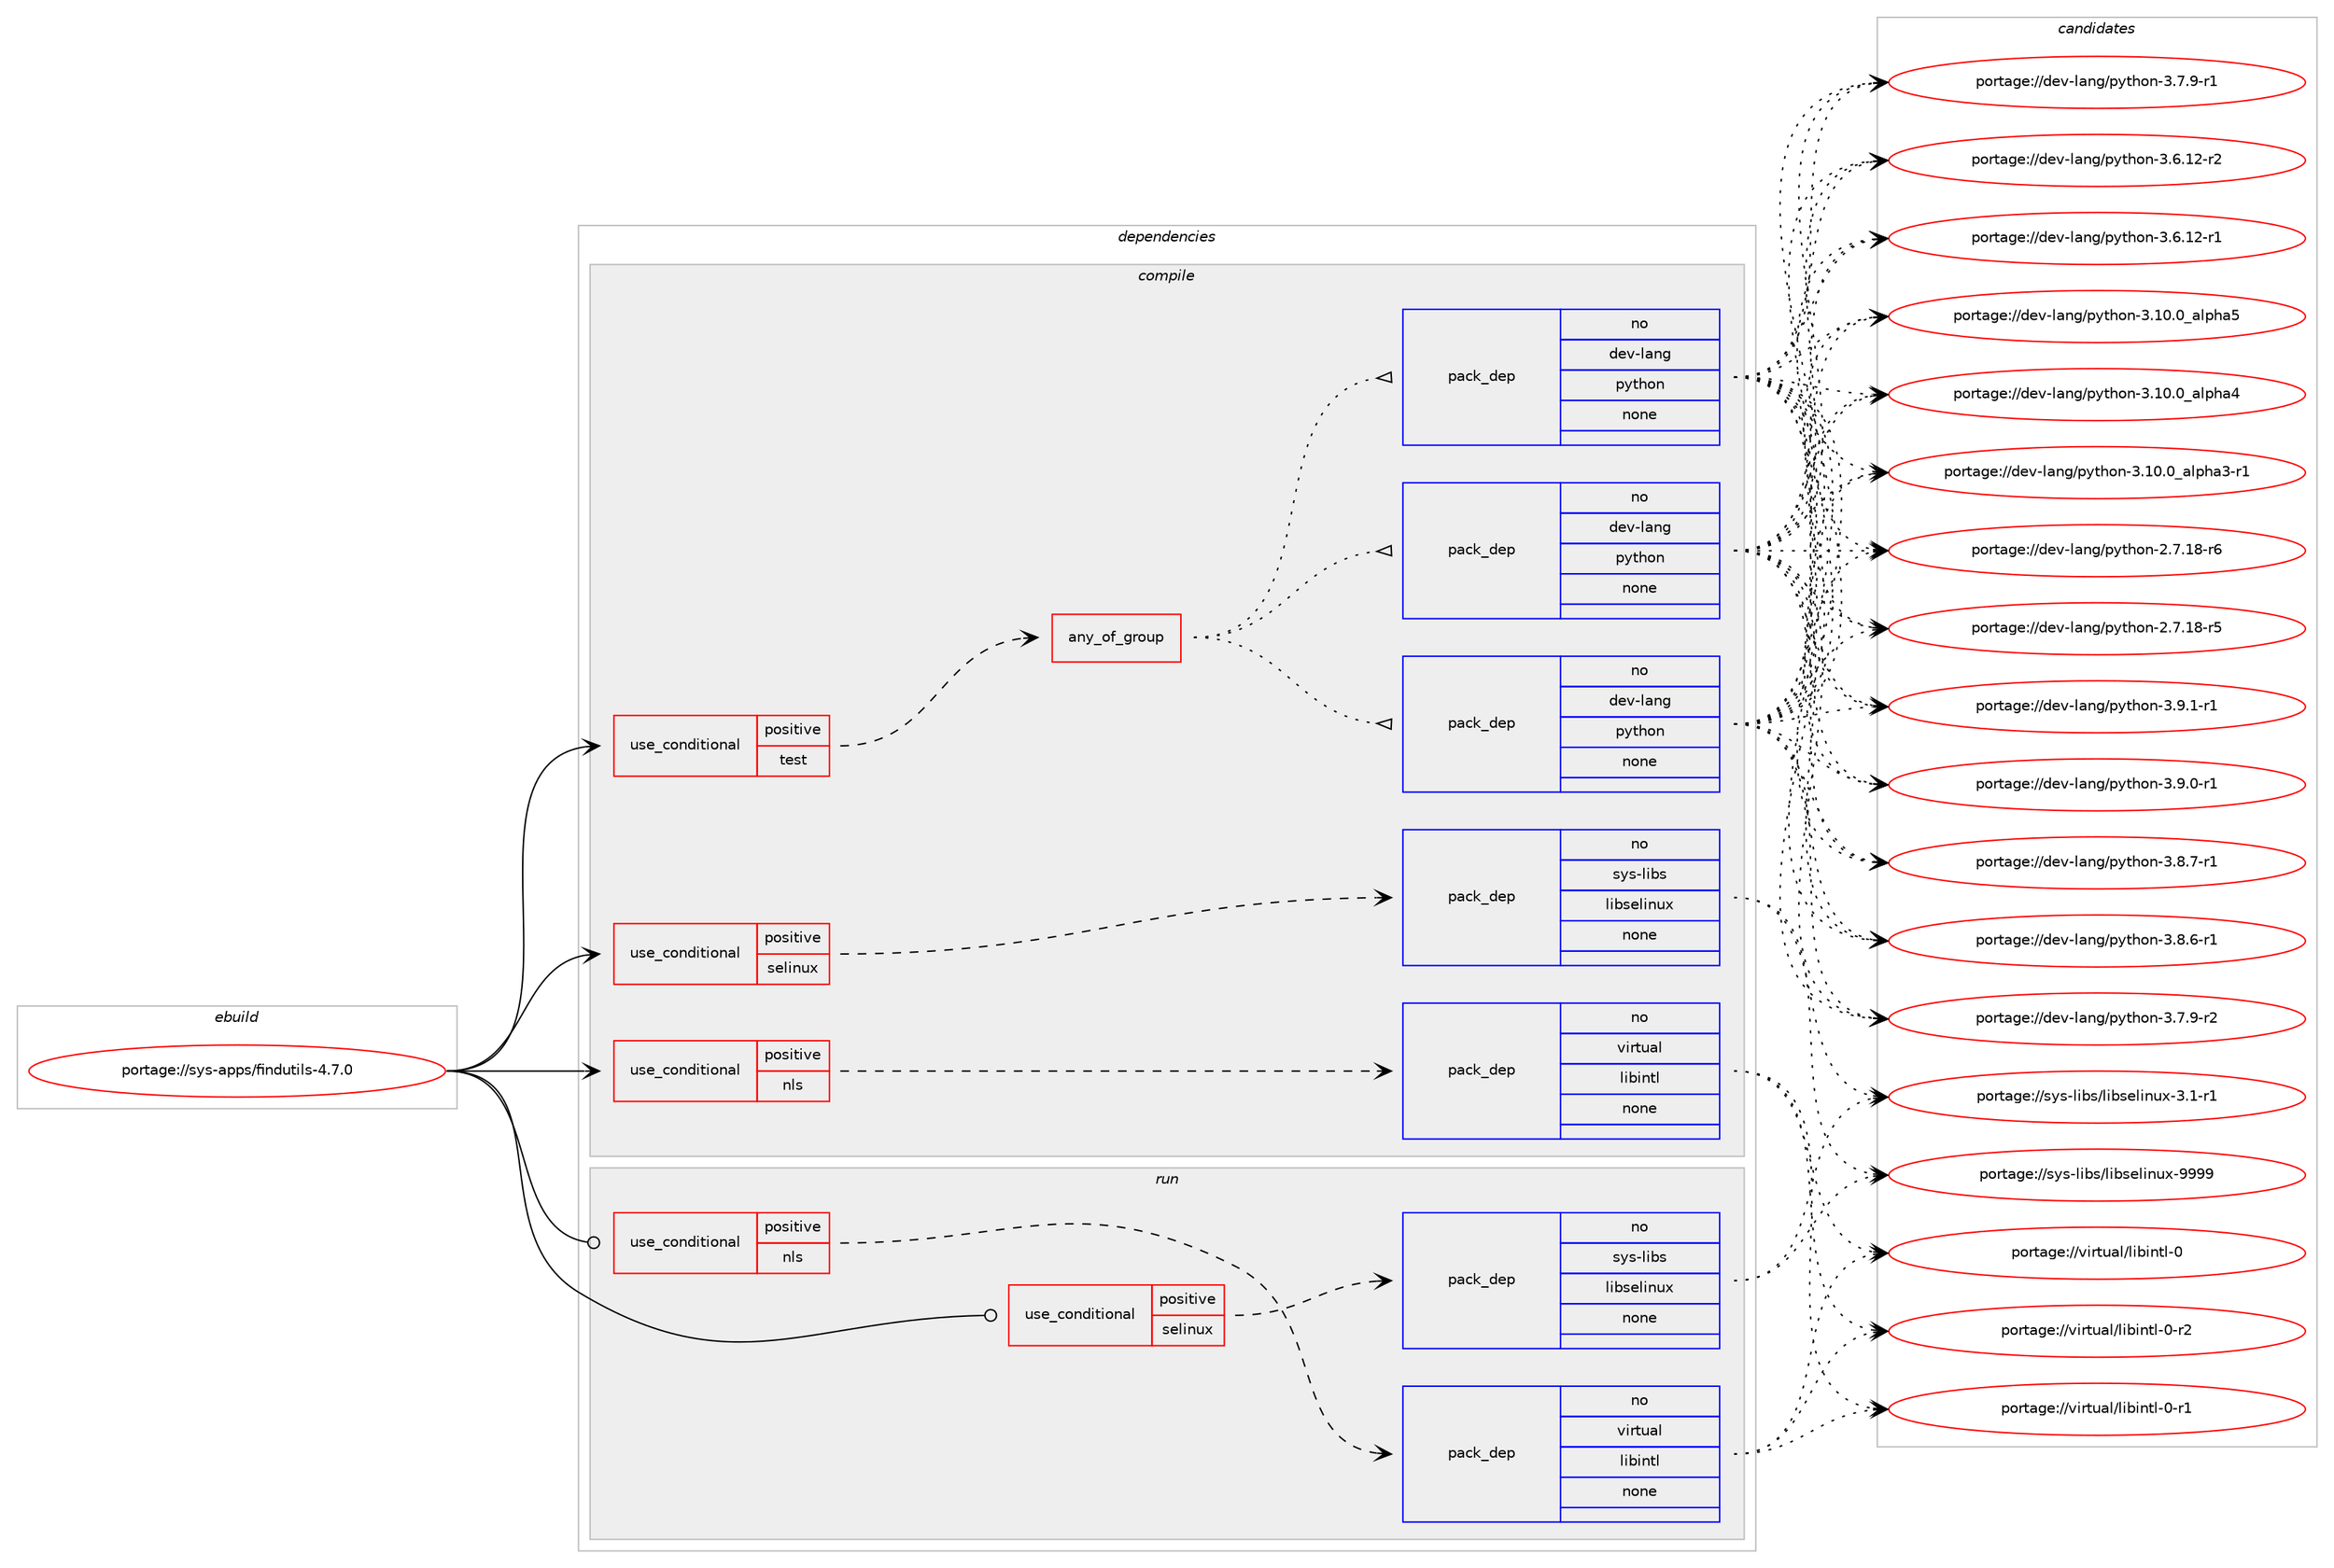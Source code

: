 digraph prolog {

# *************
# Graph options
# *************

newrank=true;
concentrate=true;
compound=true;
graph [rankdir=LR,fontname=Helvetica,fontsize=10,ranksep=1.5];#, ranksep=2.5, nodesep=0.2];
edge  [arrowhead=vee];
node  [fontname=Helvetica,fontsize=10];

# **********
# The ebuild
# **********

subgraph cluster_leftcol {
color=gray;
rank=same;
label=<<i>ebuild</i>>;
id [label="portage://sys-apps/findutils-4.7.0", color=red, width=4, href="../sys-apps/findutils-4.7.0.svg"];
}

# ****************
# The dependencies
# ****************

subgraph cluster_midcol {
color=gray;
label=<<i>dependencies</i>>;
subgraph cluster_compile {
fillcolor="#eeeeee";
style=filled;
label=<<i>compile</i>>;
subgraph cond4279 {
dependency14161 [label=<<TABLE BORDER="0" CELLBORDER="1" CELLSPACING="0" CELLPADDING="4"><TR><TD ROWSPAN="3" CELLPADDING="10">use_conditional</TD></TR><TR><TD>positive</TD></TR><TR><TD>nls</TD></TR></TABLE>>, shape=none, color=red];
subgraph pack9764 {
dependency14162 [label=<<TABLE BORDER="0" CELLBORDER="1" CELLSPACING="0" CELLPADDING="4" WIDTH="220"><TR><TD ROWSPAN="6" CELLPADDING="30">pack_dep</TD></TR><TR><TD WIDTH="110">no</TD></TR><TR><TD>virtual</TD></TR><TR><TD>libintl</TD></TR><TR><TD>none</TD></TR><TR><TD></TD></TR></TABLE>>, shape=none, color=blue];
}
dependency14161:e -> dependency14162:w [weight=20,style="dashed",arrowhead="vee"];
}
id:e -> dependency14161:w [weight=20,style="solid",arrowhead="vee"];
subgraph cond4280 {
dependency14163 [label=<<TABLE BORDER="0" CELLBORDER="1" CELLSPACING="0" CELLPADDING="4"><TR><TD ROWSPAN="3" CELLPADDING="10">use_conditional</TD></TR><TR><TD>positive</TD></TR><TR><TD>selinux</TD></TR></TABLE>>, shape=none, color=red];
subgraph pack9765 {
dependency14164 [label=<<TABLE BORDER="0" CELLBORDER="1" CELLSPACING="0" CELLPADDING="4" WIDTH="220"><TR><TD ROWSPAN="6" CELLPADDING="30">pack_dep</TD></TR><TR><TD WIDTH="110">no</TD></TR><TR><TD>sys-libs</TD></TR><TR><TD>libselinux</TD></TR><TR><TD>none</TD></TR><TR><TD></TD></TR></TABLE>>, shape=none, color=blue];
}
dependency14163:e -> dependency14164:w [weight=20,style="dashed",arrowhead="vee"];
}
id:e -> dependency14163:w [weight=20,style="solid",arrowhead="vee"];
subgraph cond4281 {
dependency14165 [label=<<TABLE BORDER="0" CELLBORDER="1" CELLSPACING="0" CELLPADDING="4"><TR><TD ROWSPAN="3" CELLPADDING="10">use_conditional</TD></TR><TR><TD>positive</TD></TR><TR><TD>test</TD></TR></TABLE>>, shape=none, color=red];
subgraph any101 {
dependency14166 [label=<<TABLE BORDER="0" CELLBORDER="1" CELLSPACING="0" CELLPADDING="4"><TR><TD CELLPADDING="10">any_of_group</TD></TR></TABLE>>, shape=none, color=red];subgraph pack9766 {
dependency14167 [label=<<TABLE BORDER="0" CELLBORDER="1" CELLSPACING="0" CELLPADDING="4" WIDTH="220"><TR><TD ROWSPAN="6" CELLPADDING="30">pack_dep</TD></TR><TR><TD WIDTH="110">no</TD></TR><TR><TD>dev-lang</TD></TR><TR><TD>python</TD></TR><TR><TD>none</TD></TR><TR><TD></TD></TR></TABLE>>, shape=none, color=blue];
}
dependency14166:e -> dependency14167:w [weight=20,style="dotted",arrowhead="oinv"];
subgraph pack9767 {
dependency14168 [label=<<TABLE BORDER="0" CELLBORDER="1" CELLSPACING="0" CELLPADDING="4" WIDTH="220"><TR><TD ROWSPAN="6" CELLPADDING="30">pack_dep</TD></TR><TR><TD WIDTH="110">no</TD></TR><TR><TD>dev-lang</TD></TR><TR><TD>python</TD></TR><TR><TD>none</TD></TR><TR><TD></TD></TR></TABLE>>, shape=none, color=blue];
}
dependency14166:e -> dependency14168:w [weight=20,style="dotted",arrowhead="oinv"];
subgraph pack9768 {
dependency14169 [label=<<TABLE BORDER="0" CELLBORDER="1" CELLSPACING="0" CELLPADDING="4" WIDTH="220"><TR><TD ROWSPAN="6" CELLPADDING="30">pack_dep</TD></TR><TR><TD WIDTH="110">no</TD></TR><TR><TD>dev-lang</TD></TR><TR><TD>python</TD></TR><TR><TD>none</TD></TR><TR><TD></TD></TR></TABLE>>, shape=none, color=blue];
}
dependency14166:e -> dependency14169:w [weight=20,style="dotted",arrowhead="oinv"];
}
dependency14165:e -> dependency14166:w [weight=20,style="dashed",arrowhead="vee"];
}
id:e -> dependency14165:w [weight=20,style="solid",arrowhead="vee"];
}
subgraph cluster_compileandrun {
fillcolor="#eeeeee";
style=filled;
label=<<i>compile and run</i>>;
}
subgraph cluster_run {
fillcolor="#eeeeee";
style=filled;
label=<<i>run</i>>;
subgraph cond4282 {
dependency14170 [label=<<TABLE BORDER="0" CELLBORDER="1" CELLSPACING="0" CELLPADDING="4"><TR><TD ROWSPAN="3" CELLPADDING="10">use_conditional</TD></TR><TR><TD>positive</TD></TR><TR><TD>nls</TD></TR></TABLE>>, shape=none, color=red];
subgraph pack9769 {
dependency14171 [label=<<TABLE BORDER="0" CELLBORDER="1" CELLSPACING="0" CELLPADDING="4" WIDTH="220"><TR><TD ROWSPAN="6" CELLPADDING="30">pack_dep</TD></TR><TR><TD WIDTH="110">no</TD></TR><TR><TD>virtual</TD></TR><TR><TD>libintl</TD></TR><TR><TD>none</TD></TR><TR><TD></TD></TR></TABLE>>, shape=none, color=blue];
}
dependency14170:e -> dependency14171:w [weight=20,style="dashed",arrowhead="vee"];
}
id:e -> dependency14170:w [weight=20,style="solid",arrowhead="odot"];
subgraph cond4283 {
dependency14172 [label=<<TABLE BORDER="0" CELLBORDER="1" CELLSPACING="0" CELLPADDING="4"><TR><TD ROWSPAN="3" CELLPADDING="10">use_conditional</TD></TR><TR><TD>positive</TD></TR><TR><TD>selinux</TD></TR></TABLE>>, shape=none, color=red];
subgraph pack9770 {
dependency14173 [label=<<TABLE BORDER="0" CELLBORDER="1" CELLSPACING="0" CELLPADDING="4" WIDTH="220"><TR><TD ROWSPAN="6" CELLPADDING="30">pack_dep</TD></TR><TR><TD WIDTH="110">no</TD></TR><TR><TD>sys-libs</TD></TR><TR><TD>libselinux</TD></TR><TR><TD>none</TD></TR><TR><TD></TD></TR></TABLE>>, shape=none, color=blue];
}
dependency14172:e -> dependency14173:w [weight=20,style="dashed",arrowhead="vee"];
}
id:e -> dependency14172:w [weight=20,style="solid",arrowhead="odot"];
}
}

# **************
# The candidates
# **************

subgraph cluster_choices {
rank=same;
color=gray;
label=<<i>candidates</i>>;

subgraph choice9764 {
color=black;
nodesep=1;
choice11810511411611797108471081059810511011610845484511450 [label="portage://virtual/libintl-0-r2", color=red, width=4,href="../virtual/libintl-0-r2.svg"];
choice11810511411611797108471081059810511011610845484511449 [label="portage://virtual/libintl-0-r1", color=red, width=4,href="../virtual/libintl-0-r1.svg"];
choice1181051141161179710847108105981051101161084548 [label="portage://virtual/libintl-0", color=red, width=4,href="../virtual/libintl-0.svg"];
dependency14162:e -> choice11810511411611797108471081059810511011610845484511450:w [style=dotted,weight="100"];
dependency14162:e -> choice11810511411611797108471081059810511011610845484511449:w [style=dotted,weight="100"];
dependency14162:e -> choice1181051141161179710847108105981051101161084548:w [style=dotted,weight="100"];
}
subgraph choice9765 {
color=black;
nodesep=1;
choice115121115451081059811547108105981151011081051101171204557575757 [label="portage://sys-libs/libselinux-9999", color=red, width=4,href="../sys-libs/libselinux-9999.svg"];
choice11512111545108105981154710810598115101108105110117120455146494511449 [label="portage://sys-libs/libselinux-3.1-r1", color=red, width=4,href="../sys-libs/libselinux-3.1-r1.svg"];
dependency14164:e -> choice115121115451081059811547108105981151011081051101171204557575757:w [style=dotted,weight="100"];
dependency14164:e -> choice11512111545108105981154710810598115101108105110117120455146494511449:w [style=dotted,weight="100"];
}
subgraph choice9766 {
color=black;
nodesep=1;
choice1001011184510897110103471121211161041111104551465746494511449 [label="portage://dev-lang/python-3.9.1-r1", color=red, width=4,href="../dev-lang/python-3.9.1-r1.svg"];
choice1001011184510897110103471121211161041111104551465746484511449 [label="portage://dev-lang/python-3.9.0-r1", color=red, width=4,href="../dev-lang/python-3.9.0-r1.svg"];
choice1001011184510897110103471121211161041111104551465646554511449 [label="portage://dev-lang/python-3.8.7-r1", color=red, width=4,href="../dev-lang/python-3.8.7-r1.svg"];
choice1001011184510897110103471121211161041111104551465646544511449 [label="portage://dev-lang/python-3.8.6-r1", color=red, width=4,href="../dev-lang/python-3.8.6-r1.svg"];
choice1001011184510897110103471121211161041111104551465546574511450 [label="portage://dev-lang/python-3.7.9-r2", color=red, width=4,href="../dev-lang/python-3.7.9-r2.svg"];
choice1001011184510897110103471121211161041111104551465546574511449 [label="portage://dev-lang/python-3.7.9-r1", color=red, width=4,href="../dev-lang/python-3.7.9-r1.svg"];
choice100101118451089711010347112121116104111110455146544649504511450 [label="portage://dev-lang/python-3.6.12-r2", color=red, width=4,href="../dev-lang/python-3.6.12-r2.svg"];
choice100101118451089711010347112121116104111110455146544649504511449 [label="portage://dev-lang/python-3.6.12-r1", color=red, width=4,href="../dev-lang/python-3.6.12-r1.svg"];
choice1001011184510897110103471121211161041111104551464948464895971081121049753 [label="portage://dev-lang/python-3.10.0_alpha5", color=red, width=4,href="../dev-lang/python-3.10.0_alpha5.svg"];
choice1001011184510897110103471121211161041111104551464948464895971081121049752 [label="portage://dev-lang/python-3.10.0_alpha4", color=red, width=4,href="../dev-lang/python-3.10.0_alpha4.svg"];
choice10010111845108971101034711212111610411111045514649484648959710811210497514511449 [label="portage://dev-lang/python-3.10.0_alpha3-r1", color=red, width=4,href="../dev-lang/python-3.10.0_alpha3-r1.svg"];
choice100101118451089711010347112121116104111110455046554649564511454 [label="portage://dev-lang/python-2.7.18-r6", color=red, width=4,href="../dev-lang/python-2.7.18-r6.svg"];
choice100101118451089711010347112121116104111110455046554649564511453 [label="portage://dev-lang/python-2.7.18-r5", color=red, width=4,href="../dev-lang/python-2.7.18-r5.svg"];
dependency14167:e -> choice1001011184510897110103471121211161041111104551465746494511449:w [style=dotted,weight="100"];
dependency14167:e -> choice1001011184510897110103471121211161041111104551465746484511449:w [style=dotted,weight="100"];
dependency14167:e -> choice1001011184510897110103471121211161041111104551465646554511449:w [style=dotted,weight="100"];
dependency14167:e -> choice1001011184510897110103471121211161041111104551465646544511449:w [style=dotted,weight="100"];
dependency14167:e -> choice1001011184510897110103471121211161041111104551465546574511450:w [style=dotted,weight="100"];
dependency14167:e -> choice1001011184510897110103471121211161041111104551465546574511449:w [style=dotted,weight="100"];
dependency14167:e -> choice100101118451089711010347112121116104111110455146544649504511450:w [style=dotted,weight="100"];
dependency14167:e -> choice100101118451089711010347112121116104111110455146544649504511449:w [style=dotted,weight="100"];
dependency14167:e -> choice1001011184510897110103471121211161041111104551464948464895971081121049753:w [style=dotted,weight="100"];
dependency14167:e -> choice1001011184510897110103471121211161041111104551464948464895971081121049752:w [style=dotted,weight="100"];
dependency14167:e -> choice10010111845108971101034711212111610411111045514649484648959710811210497514511449:w [style=dotted,weight="100"];
dependency14167:e -> choice100101118451089711010347112121116104111110455046554649564511454:w [style=dotted,weight="100"];
dependency14167:e -> choice100101118451089711010347112121116104111110455046554649564511453:w [style=dotted,weight="100"];
}
subgraph choice9767 {
color=black;
nodesep=1;
choice1001011184510897110103471121211161041111104551465746494511449 [label="portage://dev-lang/python-3.9.1-r1", color=red, width=4,href="../dev-lang/python-3.9.1-r1.svg"];
choice1001011184510897110103471121211161041111104551465746484511449 [label="portage://dev-lang/python-3.9.0-r1", color=red, width=4,href="../dev-lang/python-3.9.0-r1.svg"];
choice1001011184510897110103471121211161041111104551465646554511449 [label="portage://dev-lang/python-3.8.7-r1", color=red, width=4,href="../dev-lang/python-3.8.7-r1.svg"];
choice1001011184510897110103471121211161041111104551465646544511449 [label="portage://dev-lang/python-3.8.6-r1", color=red, width=4,href="../dev-lang/python-3.8.6-r1.svg"];
choice1001011184510897110103471121211161041111104551465546574511450 [label="portage://dev-lang/python-3.7.9-r2", color=red, width=4,href="../dev-lang/python-3.7.9-r2.svg"];
choice1001011184510897110103471121211161041111104551465546574511449 [label="portage://dev-lang/python-3.7.9-r1", color=red, width=4,href="../dev-lang/python-3.7.9-r1.svg"];
choice100101118451089711010347112121116104111110455146544649504511450 [label="portage://dev-lang/python-3.6.12-r2", color=red, width=4,href="../dev-lang/python-3.6.12-r2.svg"];
choice100101118451089711010347112121116104111110455146544649504511449 [label="portage://dev-lang/python-3.6.12-r1", color=red, width=4,href="../dev-lang/python-3.6.12-r1.svg"];
choice1001011184510897110103471121211161041111104551464948464895971081121049753 [label="portage://dev-lang/python-3.10.0_alpha5", color=red, width=4,href="../dev-lang/python-3.10.0_alpha5.svg"];
choice1001011184510897110103471121211161041111104551464948464895971081121049752 [label="portage://dev-lang/python-3.10.0_alpha4", color=red, width=4,href="../dev-lang/python-3.10.0_alpha4.svg"];
choice10010111845108971101034711212111610411111045514649484648959710811210497514511449 [label="portage://dev-lang/python-3.10.0_alpha3-r1", color=red, width=4,href="../dev-lang/python-3.10.0_alpha3-r1.svg"];
choice100101118451089711010347112121116104111110455046554649564511454 [label="portage://dev-lang/python-2.7.18-r6", color=red, width=4,href="../dev-lang/python-2.7.18-r6.svg"];
choice100101118451089711010347112121116104111110455046554649564511453 [label="portage://dev-lang/python-2.7.18-r5", color=red, width=4,href="../dev-lang/python-2.7.18-r5.svg"];
dependency14168:e -> choice1001011184510897110103471121211161041111104551465746494511449:w [style=dotted,weight="100"];
dependency14168:e -> choice1001011184510897110103471121211161041111104551465746484511449:w [style=dotted,weight="100"];
dependency14168:e -> choice1001011184510897110103471121211161041111104551465646554511449:w [style=dotted,weight="100"];
dependency14168:e -> choice1001011184510897110103471121211161041111104551465646544511449:w [style=dotted,weight="100"];
dependency14168:e -> choice1001011184510897110103471121211161041111104551465546574511450:w [style=dotted,weight="100"];
dependency14168:e -> choice1001011184510897110103471121211161041111104551465546574511449:w [style=dotted,weight="100"];
dependency14168:e -> choice100101118451089711010347112121116104111110455146544649504511450:w [style=dotted,weight="100"];
dependency14168:e -> choice100101118451089711010347112121116104111110455146544649504511449:w [style=dotted,weight="100"];
dependency14168:e -> choice1001011184510897110103471121211161041111104551464948464895971081121049753:w [style=dotted,weight="100"];
dependency14168:e -> choice1001011184510897110103471121211161041111104551464948464895971081121049752:w [style=dotted,weight="100"];
dependency14168:e -> choice10010111845108971101034711212111610411111045514649484648959710811210497514511449:w [style=dotted,weight="100"];
dependency14168:e -> choice100101118451089711010347112121116104111110455046554649564511454:w [style=dotted,weight="100"];
dependency14168:e -> choice100101118451089711010347112121116104111110455046554649564511453:w [style=dotted,weight="100"];
}
subgraph choice9768 {
color=black;
nodesep=1;
choice1001011184510897110103471121211161041111104551465746494511449 [label="portage://dev-lang/python-3.9.1-r1", color=red, width=4,href="../dev-lang/python-3.9.1-r1.svg"];
choice1001011184510897110103471121211161041111104551465746484511449 [label="portage://dev-lang/python-3.9.0-r1", color=red, width=4,href="../dev-lang/python-3.9.0-r1.svg"];
choice1001011184510897110103471121211161041111104551465646554511449 [label="portage://dev-lang/python-3.8.7-r1", color=red, width=4,href="../dev-lang/python-3.8.7-r1.svg"];
choice1001011184510897110103471121211161041111104551465646544511449 [label="portage://dev-lang/python-3.8.6-r1", color=red, width=4,href="../dev-lang/python-3.8.6-r1.svg"];
choice1001011184510897110103471121211161041111104551465546574511450 [label="portage://dev-lang/python-3.7.9-r2", color=red, width=4,href="../dev-lang/python-3.7.9-r2.svg"];
choice1001011184510897110103471121211161041111104551465546574511449 [label="portage://dev-lang/python-3.7.9-r1", color=red, width=4,href="../dev-lang/python-3.7.9-r1.svg"];
choice100101118451089711010347112121116104111110455146544649504511450 [label="portage://dev-lang/python-3.6.12-r2", color=red, width=4,href="../dev-lang/python-3.6.12-r2.svg"];
choice100101118451089711010347112121116104111110455146544649504511449 [label="portage://dev-lang/python-3.6.12-r1", color=red, width=4,href="../dev-lang/python-3.6.12-r1.svg"];
choice1001011184510897110103471121211161041111104551464948464895971081121049753 [label="portage://dev-lang/python-3.10.0_alpha5", color=red, width=4,href="../dev-lang/python-3.10.0_alpha5.svg"];
choice1001011184510897110103471121211161041111104551464948464895971081121049752 [label="portage://dev-lang/python-3.10.0_alpha4", color=red, width=4,href="../dev-lang/python-3.10.0_alpha4.svg"];
choice10010111845108971101034711212111610411111045514649484648959710811210497514511449 [label="portage://dev-lang/python-3.10.0_alpha3-r1", color=red, width=4,href="../dev-lang/python-3.10.0_alpha3-r1.svg"];
choice100101118451089711010347112121116104111110455046554649564511454 [label="portage://dev-lang/python-2.7.18-r6", color=red, width=4,href="../dev-lang/python-2.7.18-r6.svg"];
choice100101118451089711010347112121116104111110455046554649564511453 [label="portage://dev-lang/python-2.7.18-r5", color=red, width=4,href="../dev-lang/python-2.7.18-r5.svg"];
dependency14169:e -> choice1001011184510897110103471121211161041111104551465746494511449:w [style=dotted,weight="100"];
dependency14169:e -> choice1001011184510897110103471121211161041111104551465746484511449:w [style=dotted,weight="100"];
dependency14169:e -> choice1001011184510897110103471121211161041111104551465646554511449:w [style=dotted,weight="100"];
dependency14169:e -> choice1001011184510897110103471121211161041111104551465646544511449:w [style=dotted,weight="100"];
dependency14169:e -> choice1001011184510897110103471121211161041111104551465546574511450:w [style=dotted,weight="100"];
dependency14169:e -> choice1001011184510897110103471121211161041111104551465546574511449:w [style=dotted,weight="100"];
dependency14169:e -> choice100101118451089711010347112121116104111110455146544649504511450:w [style=dotted,weight="100"];
dependency14169:e -> choice100101118451089711010347112121116104111110455146544649504511449:w [style=dotted,weight="100"];
dependency14169:e -> choice1001011184510897110103471121211161041111104551464948464895971081121049753:w [style=dotted,weight="100"];
dependency14169:e -> choice1001011184510897110103471121211161041111104551464948464895971081121049752:w [style=dotted,weight="100"];
dependency14169:e -> choice10010111845108971101034711212111610411111045514649484648959710811210497514511449:w [style=dotted,weight="100"];
dependency14169:e -> choice100101118451089711010347112121116104111110455046554649564511454:w [style=dotted,weight="100"];
dependency14169:e -> choice100101118451089711010347112121116104111110455046554649564511453:w [style=dotted,weight="100"];
}
subgraph choice9769 {
color=black;
nodesep=1;
choice11810511411611797108471081059810511011610845484511450 [label="portage://virtual/libintl-0-r2", color=red, width=4,href="../virtual/libintl-0-r2.svg"];
choice11810511411611797108471081059810511011610845484511449 [label="portage://virtual/libintl-0-r1", color=red, width=4,href="../virtual/libintl-0-r1.svg"];
choice1181051141161179710847108105981051101161084548 [label="portage://virtual/libintl-0", color=red, width=4,href="../virtual/libintl-0.svg"];
dependency14171:e -> choice11810511411611797108471081059810511011610845484511450:w [style=dotted,weight="100"];
dependency14171:e -> choice11810511411611797108471081059810511011610845484511449:w [style=dotted,weight="100"];
dependency14171:e -> choice1181051141161179710847108105981051101161084548:w [style=dotted,weight="100"];
}
subgraph choice9770 {
color=black;
nodesep=1;
choice115121115451081059811547108105981151011081051101171204557575757 [label="portage://sys-libs/libselinux-9999", color=red, width=4,href="../sys-libs/libselinux-9999.svg"];
choice11512111545108105981154710810598115101108105110117120455146494511449 [label="portage://sys-libs/libselinux-3.1-r1", color=red, width=4,href="../sys-libs/libselinux-3.1-r1.svg"];
dependency14173:e -> choice115121115451081059811547108105981151011081051101171204557575757:w [style=dotted,weight="100"];
dependency14173:e -> choice11512111545108105981154710810598115101108105110117120455146494511449:w [style=dotted,weight="100"];
}
}

}
